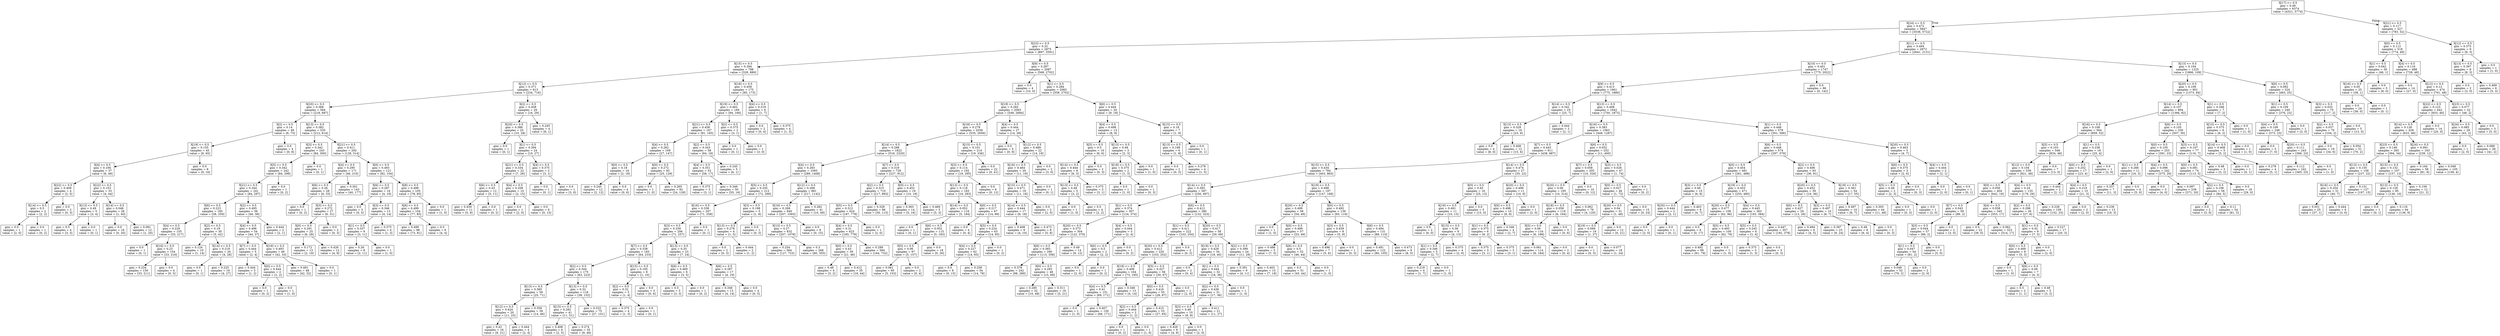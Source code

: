 digraph Tree {
node [shape=box] ;
0 [label="X[17] <= 0.5\ngini = 0.49\nsamples = 6374\nvalue = [4321, 5774]"] ;
1 [label="X[24] <= 0.5\ngini = 0.472\nsamples = 5847\nvalue = [3538, 5722]"] ;
0 -> 1 [labeldistance=2.5, labelangle=45, headlabel="True"] ;
2 [label="X[23] <= 0.5\ngini = 0.32\nsamples = 2875\nvalue = [897, 3591]"] ;
1 -> 2 ;
3 [label="X[15] <= 0.5\ngini = 0.394\nsamples = 788\nvalue = [329, 889]"] ;
2 -> 3 ;
4 [label="X[12] <= 0.5\ngini = 0.371\nsamples = 613\nvalue = [234, 716]"] ;
3 -> 4 ;
5 [label="X[20] <= 0.5\ngini = 0.366\nsamples = 584\nvalue = [218, 687]"] ;
4 -> 5 ;
6 [label="X[2] <= 0.5\ngini = 0.14\nsamples = 49\nvalue = [6, 73]"] ;
5 -> 6 ;
7 [label="X[19] <= 0.5\ngini = 0.155\nsamples = 45\nvalue = [6, 65]"] ;
6 -> 7 ;
8 [label="X[4] <= 0.5\ngini = 0.194\nsamples = 37\nvalue = [6, 49]"] ;
7 -> 8 ;
9 [label="X[22] <= 0.5\ngini = 0.408\nsamples = 4\nvalue = [2, 5]"] ;
8 -> 9 ;
10 [label="X[14] <= 0.5\ngini = 0.5\nsamples = 2\nvalue = [2, 2]"] ;
9 -> 10 ;
11 [label="gini = 0.0\nsamples = 1\nvalue = [2, 0]"] ;
10 -> 11 ;
12 [label="gini = 0.0\nsamples = 1\nvalue = [0, 2]"] ;
10 -> 12 ;
13 [label="gini = 0.0\nsamples = 2\nvalue = [0, 3]"] ;
9 -> 13 ;
14 [label="X[22] <= 0.5\ngini = 0.153\nsamples = 33\nvalue = [4, 44]"] ;
8 -> 14 ;
15 [label="X[13] <= 0.5\ngini = 0.49\nsamples = 5\nvalue = [3, 4]"] ;
14 -> 15 ;
16 [label="gini = 0.5\nsamples = 4\nvalue = [3, 3]"] ;
15 -> 16 ;
17 [label="gini = 0.0\nsamples = 1\nvalue = [0, 1]"] ;
15 -> 17 ;
18 [label="X[14] <= 0.5\ngini = 0.048\nsamples = 28\nvalue = [1, 40]"] ;
14 -> 18 ;
19 [label="gini = 0.0\nsamples = 16\nvalue = [0, 20]"] ;
18 -> 19 ;
20 [label="gini = 0.091\nsamples = 12\nvalue = [1, 20]"] ;
18 -> 20 ;
21 [label="gini = 0.0\nsamples = 8\nvalue = [0, 16]"] ;
7 -> 21 ;
22 [label="gini = 0.0\nsamples = 4\nvalue = [0, 8]"] ;
6 -> 22 ;
23 [label="X[13] <= 0.5\ngini = 0.382\nsamples = 535\nvalue = [212, 614]"] ;
5 -> 23 ;
24 [label="X[3] <= 0.5\ngini = 0.342\nsamples = 243\nvalue = [84, 300]"] ;
23 -> 24 ;
25 [label="X[5] <= 0.5\ngini = 0.342\nsamples = 242\nvalue = [84, 299]"] ;
24 -> 25 ;
26 [label="X[21] <= 0.5\ngini = 0.344\nsamples = 241\nvalue = [84, 297]"] ;
25 -> 26 ;
27 [label="X[6] <= 0.5\ngini = 0.223\nsamples = 185\nvalue = [38, 259]"] ;
26 -> 27 ;
28 [label="X[4] <= 0.5\ngini = 0.229\nsamples = 155\nvalue = [33, 217]"] ;
27 -> 28 ;
29 [label="gini = 0.0\nsamples = 1\nvalue = [0, 1]"] ;
28 -> 29 ;
30 [label="X[16] <= 0.5\ngini = 0.23\nsamples = 154\nvalue = [33, 216]"] ;
28 -> 30 ;
31 [label="gini = 0.234\nsamples = 150\nvalue = [33, 211]"] ;
30 -> 31 ;
32 [label="gini = 0.0\nsamples = 4\nvalue = [0, 5]"] ;
30 -> 32 ;
33 [label="X[2] <= 0.5\ngini = 0.19\nsamples = 30\nvalue = [5, 42]"] ;
27 -> 33 ;
34 [label="gini = 0.124\nsamples = 10\nvalue = [1, 14]"] ;
33 -> 34 ;
35 [label="X[14] <= 0.5\ngini = 0.219\nsamples = 20\nvalue = [4, 28]"] ;
33 -> 35 ;
36 [label="gini = 0.0\nsamples = 1\nvalue = [0, 1]"] ;
35 -> 36 ;
37 [label="gini = 0.225\nsamples = 19\nvalue = [4, 27]"] ;
35 -> 37 ;
38 [label="X[2] <= 0.5\ngini = 0.495\nsamples = 56\nvalue = [46, 38]"] ;
26 -> 38 ;
39 [label="X[4] <= 0.5\ngini = 0.496\nsamples = 54\nvalue = [44, 37]"] ;
38 -> 39 ;
40 [label="X[7] <= 0.5\ngini = 0.444\nsamples = 5\nvalue = [2, 4]"] ;
39 -> 40 ;
41 [label="gini = 0.444\nsamples = 3\nvalue = [1, 2]"] ;
40 -> 41 ;
42 [label="X[0] <= 0.5\ngini = 0.444\nsamples = 2\nvalue = [1, 2]"] ;
40 -> 42 ;
43 [label="gini = 0.0\nsamples = 1\nvalue = [0, 2]"] ;
42 -> 43 ;
44 [label="gini = 0.0\nsamples = 1\nvalue = [1, 0]"] ;
42 -> 44 ;
45 [label="X[16] <= 0.5\ngini = 0.493\nsamples = 49\nvalue = [42, 33]"] ;
39 -> 45 ;
46 [label="gini = 0.491\nsamples = 48\nvalue = [42, 32]"] ;
45 -> 46 ;
47 [label="gini = 0.0\nsamples = 1\nvalue = [0, 1]"] ;
45 -> 47 ;
48 [label="gini = 0.444\nsamples = 2\nvalue = [2, 1]"] ;
38 -> 48 ;
49 [label="gini = 0.0\nsamples = 1\nvalue = [0, 2]"] ;
25 -> 49 ;
50 [label="gini = 0.0\nsamples = 1\nvalue = [0, 1]"] ;
24 -> 50 ;
51 [label="X[21] <= 0.5\ngini = 0.411\nsamples = 292\nvalue = [128, 314]"] ;
23 -> 51 ;
52 [label="X[4] <= 0.5\ngini = 0.295\nsamples = 171\nvalue = [46, 210]"] ;
51 -> 52 ;
53 [label="X[6] <= 0.5\ngini = 0.26\nsamples = 28\nvalue = [6, 33]"] ;
52 -> 53 ;
54 [label="gini = 0.0\nsamples = 1\nvalue = [0, 2]"] ;
53 -> 54 ;
55 [label="X[3] <= 0.5\ngini = 0.272\nsamples = 27\nvalue = [6, 31]"] ;
53 -> 55 ;
56 [label="X[0] <= 0.5\ngini = 0.291\nsamples = 25\nvalue = [6, 28]"] ;
55 -> 56 ;
57 [label="gini = 0.172\nsamples = 13\nvalue = [2, 19]"] ;
56 -> 57 ;
58 [label="gini = 0.426\nsamples = 12\nvalue = [4, 9]"] ;
56 -> 58 ;
59 [label="gini = 0.0\nsamples = 2\nvalue = [0, 3]"] ;
55 -> 59 ;
60 [label="gini = 0.301\nsamples = 143\nvalue = [40, 177]"] ;
52 -> 60 ;
61 [label="X[0] <= 0.5\ngini = 0.493\nsamples = 121\nvalue = [82, 104]"] ;
51 -> 61 ;
62 [label="X[6] <= 0.5\ngini = 0.287\nsamples = 16\nvalue = [4, 19]"] ;
61 -> 62 ;
63 [label="gini = 0.0\nsamples = 3\nvalue = [0, 5]"] ;
62 -> 63 ;
64 [label="X[3] <= 0.5\ngini = 0.346\nsamples = 13\nvalue = [4, 14]"] ;
62 -> 64 ;
65 [label="X[1] <= 0.5\ngini = 0.337\nsamples = 9\nvalue = [3, 11]"] ;
64 -> 65 ;
66 [label="gini = 0.26\nsamples = 8\nvalue = [2, 11]"] ;
65 -> 66 ;
67 [label="gini = 0.0\nsamples = 1\nvalue = [1, 0]"] ;
65 -> 67 ;
68 [label="gini = 0.375\nsamples = 4\nvalue = [1, 3]"] ;
64 -> 68 ;
69 [label="X[8] <= 0.5\ngini = 0.499\nsamples = 105\nvalue = [78, 85]"] ;
61 -> 69 ;
70 [label="X[6] <= 0.5\ngini = 0.499\nsamples = 104\nvalue = [77, 85]"] ;
69 -> 70 ;
71 [label="gini = 0.499\nsamples = 98\nvalue = [73, 81]"] ;
70 -> 71 ;
72 [label="gini = 0.5\nsamples = 6\nvalue = [4, 4]"] ;
70 -> 72 ;
73 [label="gini = 0.0\nsamples = 1\nvalue = [1, 0]"] ;
69 -> 73 ;
74 [label="X[2] <= 0.5\ngini = 0.458\nsamples = 29\nvalue = [16, 29]"] ;
4 -> 74 ;
75 [label="X[20] <= 0.5\ngini = 0.388\nsamples = 25\nvalue = [10, 28]"] ;
74 -> 75 ;
76 [label="gini = 0.0\nsamples = 1\nvalue = [0, 1]"] ;
75 -> 76 ;
77 [label="X[1] <= 0.5\ngini = 0.394\nsamples = 24\nvalue = [10, 27]"] ;
75 -> 77 ;
78 [label="X[21] <= 0.5\ngini = 0.334\nsamples = 22\nvalue = [7, 26]"] ;
77 -> 78 ;
79 [label="X[6] <= 0.5\ngini = 0.43\nsamples = 12\nvalue = [5, 11]"] ;
78 -> 79 ;
80 [label="gini = 0.459\nsamples = 11\nvalue = [5, 9]"] ;
79 -> 80 ;
81 [label="gini = 0.0\nsamples = 1\nvalue = [0, 2]"] ;
79 -> 81 ;
82 [label="X[4] <= 0.5\ngini = 0.208\nsamples = 10\nvalue = [2, 15]"] ;
78 -> 82 ;
83 [label="gini = 0.0\nsamples = 1\nvalue = [2, 0]"] ;
82 -> 83 ;
84 [label="gini = 0.0\nsamples = 9\nvalue = [0, 15]"] ;
82 -> 84 ;
85 [label="X[4] <= 0.5\ngini = 0.375\nsamples = 2\nvalue = [3, 1]"] ;
77 -> 85 ;
86 [label="gini = 0.0\nsamples = 1\nvalue = [0, 1]"] ;
85 -> 86 ;
87 [label="gini = 0.0\nsamples = 1\nvalue = [3, 0]"] ;
85 -> 87 ;
88 [label="gini = 0.245\nsamples = 4\nvalue = [6, 1]"] ;
74 -> 88 ;
89 [label="X[18] <= 0.5\ngini = 0.458\nsamples = 175\nvalue = [95, 173]"] ;
3 -> 89 ;
90 [label="X[19] <= 0.5\ngini = 0.462\nsamples = 169\nvalue = [94, 166]"] ;
89 -> 90 ;
91 [label="X[21] <= 0.5\ngini = 0.458\nsamples = 167\nvalue = [91, 165]"] ;
90 -> 91 ;
92 [label="X[4] <= 0.5\ngini = 0.262\nsamples = 109\nvalue = [27, 147]"] ;
91 -> 92 ;
93 [label="X[0] <= 0.5\ngini = 0.18\nsamples = 16\nvalue = [2, 18]"] ;
92 -> 93 ;
94 [label="gini = 0.245\nsamples = 12\nvalue = [2, 12]"] ;
93 -> 94 ;
95 [label="gini = 0.0\nsamples = 4\nvalue = [0, 6]"] ;
93 -> 95 ;
96 [label="X[0] <= 0.5\ngini = 0.272\nsamples = 93\nvalue = [25, 129]"] ;
92 -> 96 ;
97 [label="gini = 0.0\nsamples = 1\nvalue = [1, 0]"] ;
96 -> 97 ;
98 [label="gini = 0.265\nsamples = 92\nvalue = [24, 129]"] ;
96 -> 98 ;
99 [label="X[2] <= 0.5\ngini = 0.343\nsamples = 58\nvalue = [64, 18]"] ;
91 -> 99 ;
100 [label="X[4] <= 0.5\ngini = 0.351\nsamples = 53\nvalue = [58, 17]"] ;
99 -> 100 ;
101 [label="gini = 0.375\nsamples = 3\nvalue = [3, 1]"] ;
100 -> 101 ;
102 [label="gini = 0.349\nsamples = 50\nvalue = [55, 16]"] ;
100 -> 102 ;
103 [label="gini = 0.245\nsamples = 5\nvalue = [6, 1]"] ;
99 -> 103 ;
104 [label="X[2] <= 0.5\ngini = 0.375\nsamples = 2\nvalue = [3, 1]"] ;
90 -> 104 ;
105 [label="gini = 0.0\nsamples = 1\nvalue = [0, 1]"] ;
104 -> 105 ;
106 [label="gini = 0.0\nsamples = 1\nvalue = [3, 0]"] ;
104 -> 106 ;
107 [label="X[4] <= 0.5\ngini = 0.219\nsamples = 6\nvalue = [1, 7]"] ;
89 -> 107 ;
108 [label="gini = 0.0\nsamples = 2\nvalue = [0, 4]"] ;
107 -> 108 ;
109 [label="gini = 0.375\nsamples = 4\nvalue = [1, 3]"] ;
107 -> 109 ;
110 [label="X[9] <= 0.5\ngini = 0.287\nsamples = 2087\nvalue = [568, 2702]"] ;
2 -> 110 ;
111 [label="gini = 0.0\nsamples = 4\nvalue = [10, 0]"] ;
110 -> 111 ;
112 [label="X[1] <= 0.5\ngini = 0.284\nsamples = 2083\nvalue = [558, 2702]"] ;
110 -> 112 ;
113 [label="X[19] <= 0.5\ngini = 0.282\nsamples = 2063\nvalue = [549, 2684]"] ;
112 -> 113 ;
114 [label="X[18] <= 0.5\ngini = 0.279\nsamples = 2036\nvalue = [535, 2656]"] ;
113 -> 114 ;
115 [label="X[14] <= 0.5\ngini = 0.298\nsamples = 1822\nvalue = [516, 2320]"] ;
114 -> 115 ;
116 [label="X[4] <= 0.5\ngini = 0.283\nsamples = 1093\nvalue = [289, 1408]"] ;
115 -> 116 ;
117 [label="X[5] <= 0.5\ngini = 0.335\nsamples = 212\nvalue = [72, 266]"] ;
116 -> 117 ;
118 [label="X[16] <= 0.5\ngini = 0.338\nsamples = 207\nvalue = [71, 258]"] ;
117 -> 118 ;
119 [label="X[3] <= 0.5\ngini = 0.339\nsamples = 206\nvalue = [71, 257]"] ;
118 -> 119 ;
120 [label="X[7] <= 0.5\ngini = 0.338\nsamples = 183\nvalue = [64, 233]"] ;
119 -> 120 ;
121 [label="X[2] <= 0.5\ngini = 0.344\nsamples = 175\nvalue = [63, 223]"] ;
120 -> 121 ;
122 [label="X[13] <= 0.5\ngini = 0.385\nsamples = 59\nvalue = [25, 71]"] ;
121 -> 122 ;
123 [label="X[12] <= 0.5\ngini = 0.424\nsamples = 20\nvalue = [11, 25]"] ;
122 -> 123 ;
124 [label="gini = 0.42\nsamples = 16\nvalue = [9, 21]"] ;
123 -> 124 ;
125 [label="gini = 0.444\nsamples = 4\nvalue = [2, 4]"] ;
123 -> 125 ;
126 [label="gini = 0.358\nsamples = 39\nvalue = [14, 46]"] ;
122 -> 126 ;
127 [label="X[13] <= 0.5\ngini = 0.32\nsamples = 116\nvalue = [38, 152]"] ;
121 -> 127 ;
128 [label="X[15] <= 0.5\ngini = 0.292\nsamples = 41\nvalue = [11, 51]"] ;
127 -> 128 ;
129 [label="gini = 0.408\nsamples = 6\nvalue = [2, 5]"] ;
128 -> 129 ;
130 [label="gini = 0.274\nsamples = 35\nvalue = [9, 46]"] ;
128 -> 130 ;
131 [label="gini = 0.333\nsamples = 75\nvalue = [27, 101]"] ;
127 -> 131 ;
132 [label="X[15] <= 0.5\ngini = 0.165\nsamples = 8\nvalue = [1, 10]"] ;
120 -> 132 ;
133 [label="X[2] <= 0.5\ngini = 0.32\nsamples = 5\nvalue = [1, 4]"] ;
132 -> 133 ;
134 [label="gini = 0.375\nsamples = 4\nvalue = [1, 3]"] ;
133 -> 134 ;
135 [label="gini = 0.0\nsamples = 1\nvalue = [0, 1]"] ;
133 -> 135 ;
136 [label="gini = 0.0\nsamples = 3\nvalue = [0, 6]"] ;
132 -> 136 ;
137 [label="X[13] <= 0.5\ngini = 0.35\nsamples = 23\nvalue = [7, 24]"] ;
119 -> 137 ;
138 [label="X[6] <= 0.5\ngini = 0.469\nsamples = 6\nvalue = [3, 5]"] ;
137 -> 138 ;
139 [label="gini = 0.5\nsamples = 5\nvalue = [3, 3]"] ;
138 -> 139 ;
140 [label="gini = 0.0\nsamples = 1\nvalue = [0, 2]"] ;
138 -> 140 ;
141 [label="X[6] <= 0.5\ngini = 0.287\nsamples = 17\nvalue = [4, 19]"] ;
137 -> 141 ;
142 [label="gini = 0.346\nsamples = 13\nvalue = [4, 14]"] ;
141 -> 142 ;
143 [label="gini = 0.0\nsamples = 4\nvalue = [0, 5]"] ;
141 -> 143 ;
144 [label="gini = 0.0\nsamples = 1\nvalue = [0, 1]"] ;
118 -> 144 ;
145 [label="X[3] <= 0.5\ngini = 0.198\nsamples = 5\nvalue = [1, 8]"] ;
117 -> 145 ;
146 [label="X[13] <= 0.5\ngini = 0.278\nsamples = 4\nvalue = [1, 5]"] ;
145 -> 146 ;
147 [label="gini = 0.0\nsamples = 2\nvalue = [0, 3]"] ;
146 -> 147 ;
148 [label="gini = 0.444\nsamples = 2\nvalue = [1, 2]"] ;
146 -> 148 ;
149 [label="gini = 0.0\nsamples = 1\nvalue = [0, 3]"] ;
145 -> 149 ;
150 [label="X[12] <= 0.5\ngini = 0.268\nsamples = 881\nvalue = [217, 1142]"] ;
116 -> 150 ;
151 [label="X[16] <= 0.5\ngini = 0.268\nsamples = 840\nvalue = [207, 1093]"] ;
150 -> 151 ;
152 [label="X[15] <= 0.5\ngini = 0.27\nsamples = 832\nvalue = [207, 1078]"] ;
151 -> 152 ;
153 [label="gini = 0.254\nsamples = 564\nvalue = [127, 723]"] ;
152 -> 153 ;
154 [label="gini = 0.3\nsamples = 268\nvalue = [80, 355]"] ;
152 -> 154 ;
155 [label="gini = 0.0\nsamples = 8\nvalue = [0, 15]"] ;
151 -> 155 ;
156 [label="gini = 0.282\nsamples = 41\nvalue = [10, 49]"] ;
150 -> 156 ;
157 [label="X[7] <= 0.5\ngini = 0.319\nsamples = 729\nvalue = [227, 912]"] ;
115 -> 157 ;
158 [label="X[2] <= 0.5\ngini = 0.315\nsamples = 710\nvalue = [217, 893]"] ;
157 -> 158 ;
159 [label="X[5] <= 0.5\ngini = 0.312\nsamples = 624\nvalue = [187, 778]"] ;
158 -> 159 ;
160 [label="X[4] <= 0.5\ngini = 0.31\nsamples = 623\nvalue = [185, 778]"] ;
159 -> 160 ;
161 [label="X[0] <= 0.5\ngini = 0.43\nsamples = 39\nvalue = [21, 46]"] ;
160 -> 161 ;
162 [label="gini = 0.48\nsamples = 4\nvalue = [3, 2]"] ;
161 -> 162 ;
163 [label="gini = 0.412\nsamples = 35\nvalue = [18, 44]"] ;
161 -> 163 ;
164 [label="gini = 0.299\nsamples = 584\nvalue = [164, 732]"] ;
160 -> 164 ;
165 [label="gini = 0.0\nsamples = 1\nvalue = [2, 0]"] ;
159 -> 165 ;
166 [label="gini = 0.328\nsamples = 86\nvalue = [30, 115]"] ;
158 -> 166 ;
167 [label="X[0] <= 0.5\ngini = 0.452\nsamples = 19\nvalue = [10, 19]"] ;
157 -> 167 ;
168 [label="gini = 0.363\nsamples = 14\nvalue = [5, 16]"] ;
167 -> 168 ;
169 [label="gini = 0.469\nsamples = 5\nvalue = [5, 3]"] ;
167 -> 169 ;
170 [label="X[15] <= 0.5\ngini = 0.101\nsamples = 214\nvalue = [19, 336]"] ;
114 -> 170 ;
171 [label="X[3] <= 0.5\ngini = 0.114\nsamples = 192\nvalue = [19, 295]"] ;
170 -> 171 ;
172 [label="X[13] <= 0.5\ngini = 0.118\nsamples = 183\nvalue = [19, 283]"] ;
171 -> 172 ;
173 [label="X[14] <= 0.5\ngini = 0.052\nsamples = 116\nvalue = [5, 184]"] ;
172 -> 173 ;
174 [label="gini = 0.0\nsamples = 1\nvalue = [0, 1]"] ;
173 -> 174 ;
175 [label="X[6] <= 0.5\ngini = 0.052\nsamples = 115\nvalue = [5, 183]"] ;
173 -> 175 ;
176 [label="X[5] <= 0.5\ngini = 0.06\nsamples = 97\nvalue = [5, 157]"] ;
175 -> 176 ;
177 [label="gini = 0.061\nsamples = 95\nvalue = [5, 153]"] ;
176 -> 177 ;
178 [label="gini = 0.0\nsamples = 2\nvalue = [0, 4]"] ;
176 -> 178 ;
179 [label="gini = 0.0\nsamples = 18\nvalue = [0, 26]"] ;
175 -> 179 ;
180 [label="X[0] <= 0.5\ngini = 0.217\nsamples = 67\nvalue = [14, 99]"] ;
172 -> 180 ;
181 [label="gini = 0.0\nsamples = 4\nvalue = [0, 4]"] ;
180 -> 181 ;
182 [label="X[5] <= 0.5\ngini = 0.224\nsamples = 63\nvalue = [14, 95]"] ;
180 -> 182 ;
183 [label="X[4] <= 0.5\ngini = 0.227\nsamples = 62\nvalue = [14, 93]"] ;
182 -> 183 ;
184 [label="gini = 0.0\nsamples = 8\nvalue = [0, 15]"] ;
183 -> 184 ;
185 [label="gini = 0.258\nsamples = 54\nvalue = [14, 78]"] ;
183 -> 185 ;
186 [label="gini = 0.0\nsamples = 1\nvalue = [0, 2]"] ;
182 -> 186 ;
187 [label="gini = 0.0\nsamples = 9\nvalue = [0, 12]"] ;
171 -> 187 ;
188 [label="gini = 0.0\nsamples = 22\nvalue = [0, 41]"] ;
170 -> 188 ;
189 [label="X[4] <= 0.5\ngini = 0.444\nsamples = 27\nvalue = [14, 28]"] ;
113 -> 189 ;
190 [label="gini = 0.0\nsamples = 5\nvalue = [0, 9]"] ;
189 -> 190 ;
191 [label="X[12] <= 0.5\ngini = 0.489\nsamples = 22\nvalue = [14, 19]"] ;
189 -> 191 ;
192 [label="X[16] <= 0.5\ngini = 0.464\nsamples = 20\nvalue = [11, 19]"] ;
191 -> 192 ;
193 [label="X[15] <= 0.5\ngini = 0.471\nsamples = 19\nvalue = [11, 18]"] ;
192 -> 193 ;
194 [label="X[14] <= 0.5\ngini = 0.444\nsamples = 17\nvalue = [9, 18]"] ;
193 -> 194 ;
195 [label="gini = 0.408\nsamples = 9\nvalue = [4, 10]"] ;
194 -> 195 ;
196 [label="gini = 0.473\nsamples = 8\nvalue = [5, 8]"] ;
194 -> 196 ;
197 [label="gini = 0.0\nsamples = 2\nvalue = [2, 0]"] ;
193 -> 197 ;
198 [label="gini = 0.0\nsamples = 1\nvalue = [0, 1]"] ;
192 -> 198 ;
199 [label="gini = 0.0\nsamples = 2\nvalue = [3, 0]"] ;
191 -> 199 ;
200 [label="X[6] <= 0.5\ngini = 0.444\nsamples = 20\nvalue = [9, 18]"] ;
112 -> 200 ;
201 [label="X[4] <= 0.5\ngini = 0.498\nsamples = 13\nvalue = [8, 9]"] ;
200 -> 201 ;
202 [label="X[5] <= 0.5\ngini = 0.5\nsamples = 10\nvalue = [6, 6]"] ;
201 -> 202 ;
203 [label="X[14] <= 0.5\ngini = 0.444\nsamples = 8\nvalue = [6, 3]"] ;
202 -> 203 ;
204 [label="X[13] <= 0.5\ngini = 0.48\nsamples = 5\nvalue = [3, 2]"] ;
203 -> 204 ;
205 [label="gini = 0.0\nsamples = 1\nvalue = [1, 0]"] ;
204 -> 205 ;
206 [label="gini = 0.5\nsamples = 4\nvalue = [2, 2]"] ;
204 -> 206 ;
207 [label="gini = 0.375\nsamples = 3\nvalue = [3, 1]"] ;
203 -> 207 ;
208 [label="gini = 0.0\nsamples = 2\nvalue = [0, 3]"] ;
202 -> 208 ;
209 [label="X[13] <= 0.5\ngini = 0.48\nsamples = 3\nvalue = [2, 3]"] ;
201 -> 209 ;
210 [label="X[18] <= 0.5\ngini = 0.375\nsamples = 2\nvalue = [1, 3]"] ;
209 -> 210 ;
211 [label="gini = 0.0\nsamples = 1\nvalue = [1, 0]"] ;
210 -> 211 ;
212 [label="gini = 0.0\nsamples = 1\nvalue = [0, 3]"] ;
210 -> 212 ;
213 [label="gini = 0.0\nsamples = 1\nvalue = [1, 0]"] ;
209 -> 213 ;
214 [label="X[15] <= 0.5\ngini = 0.18\nsamples = 7\nvalue = [1, 9]"] ;
200 -> 214 ;
215 [label="X[13] <= 0.5\ngini = 0.198\nsamples = 6\nvalue = [1, 8]"] ;
214 -> 215 ;
216 [label="gini = 0.0\nsamples = 2\nvalue = [0, 3]"] ;
215 -> 216 ;
217 [label="gini = 0.278\nsamples = 4\nvalue = [1, 5]"] ;
215 -> 217 ;
218 [label="gini = 0.0\nsamples = 1\nvalue = [0, 1]"] ;
214 -> 218 ;
219 [label="X[11] <= 0.5\ngini = 0.494\nsamples = 2972\nvalue = [2641, 2131]"] ;
1 -> 219 ;
220 [label="X[10] <= 0.5\ngini = 0.401\nsamples = 1747\nvalue = [775, 2022]"] ;
219 -> 220 ;
221 [label="X[9] <= 0.5\ngini = 0.413\nsamples = 1661\nvalue = [775, 1880]"] ;
220 -> 221 ;
222 [label="X[14] <= 0.5\ngini = 0.342\nsamples = 19\nvalue = [25, 7]"] ;
221 -> 222 ;
223 [label="X[13] <= 0.5\ngini = 0.328\nsamples = 16\nvalue = [23, 6]"] ;
222 -> 223 ;
224 [label="gini = 0.0\nsamples = 4\nvalue = [8, 0]"] ;
223 -> 224 ;
225 [label="gini = 0.408\nsamples = 12\nvalue = [15, 6]"] ;
223 -> 225 ;
226 [label="gini = 0.444\nsamples = 3\nvalue = [2, 1]"] ;
222 -> 226 ;
227 [label="X[13] <= 0.5\ngini = 0.408\nsamples = 1642\nvalue = [750, 1873]"] ;
221 -> 227 ;
228 [label="X[16] <= 0.5\ngini = 0.383\nsamples = 1063\nvalue = [449, 1287]"] ;
227 -> 228 ;
229 [label="X[7] <= 0.5\ngini = 0.443\nsamples = 811\nvalue = [438, 887]"] ;
228 -> 229 ;
230 [label="X[15] <= 0.5\ngini = 0.434\nsamples = 784\nvalue = [403, 865]"] ;
229 -> 230 ;
231 [label="X[14] <= 0.5\ngini = 0.393\nsamples = 587\nvalue = [256, 697]"] ;
230 -> 231 ;
232 [label="X[1] <= 0.5\ngini = 0.374\nsamples = 307\nvalue = [124, 374]"] ;
231 -> 232 ;
233 [label="X[20] <= 0.5\ngini = 0.373\nsamples = 304\nvalue = [122, 370]"] ;
232 -> 233 ;
234 [label="X[6] <= 0.5\ngini = 0.365\nsamples = 290\nvalue = [113, 358]"] ;
233 -> 234 ;
235 [label="gini = 0.378\nsamples = 242\nvalue = [98, 289]"] ;
234 -> 235 ;
236 [label="X[0] <= 0.5\ngini = 0.293\nsamples = 48\nvalue = [15, 69]"] ;
234 -> 236 ;
237 [label="gini = 0.285\nsamples = 32\nvalue = [10, 48]"] ;
236 -> 237 ;
238 [label="gini = 0.311\nsamples = 16\nvalue = [5, 21]"] ;
236 -> 238 ;
239 [label="gini = 0.49\nsamples = 14\nvalue = [9, 12]"] ;
233 -> 239 ;
240 [label="X[4] <= 0.5\ngini = 0.444\nsamples = 3\nvalue = [2, 4]"] ;
232 -> 240 ;
241 [label="X[6] <= 0.5\ngini = 0.5\nsamples = 2\nvalue = [2, 2]"] ;
240 -> 241 ;
242 [label="gini = 0.0\nsamples = 1\nvalue = [2, 0]"] ;
241 -> 242 ;
243 [label="gini = 0.0\nsamples = 1\nvalue = [0, 2]"] ;
241 -> 243 ;
244 [label="gini = 0.0\nsamples = 1\nvalue = [0, 2]"] ;
240 -> 244 ;
245 [label="X[6] <= 0.5\ngini = 0.412\nsamples = 280\nvalue = [132, 323]"] ;
231 -> 245 ;
246 [label="X[1] <= 0.5\ngini = 0.411\nsamples = 222\nvalue = [103, 254]"] ;
245 -> 246 ;
247 [label="X[20] <= 0.5\ngini = 0.412\nsamples = 220\nvalue = [103, 252]"] ;
246 -> 247 ;
248 [label="X[18] <= 0.5\ngini = 0.406\nsamples = 164\nvalue = [73, 185]"] ;
247 -> 248 ;
249 [label="X[4] <= 0.5\ngini = 0.41\nsamples = 151\nvalue = [69, 171]"] ;
248 -> 249 ;
250 [label="gini = 0.0\nsamples = 1\nvalue = [1, 0]"] ;
249 -> 250 ;
251 [label="gini = 0.407\nsamples = 150\nvalue = [68, 171]"] ;
249 -> 251 ;
252 [label="gini = 0.346\nsamples = 13\nvalue = [4, 14]"] ;
248 -> 252 ;
253 [label="X[5] <= 0.5\ngini = 0.427\nsamples = 56\nvalue = [30, 67]"] ;
247 -> 253 ;
254 [label="X[0] <= 0.5\ngini = 0.416\nsamples = 55\nvalue = [28, 67]"] ;
253 -> 254 ;
255 [label="X[2] <= 0.5\ngini = 0.444\nsamples = 2\nvalue = [1, 2]"] ;
254 -> 255 ;
256 [label="gini = 0.0\nsamples = 1\nvalue = [0, 2]"] ;
255 -> 256 ;
257 [label="gini = 0.0\nsamples = 1\nvalue = [1, 0]"] ;
255 -> 257 ;
258 [label="gini = 0.415\nsamples = 53\nvalue = [27, 65]"] ;
254 -> 258 ;
259 [label="gini = 0.0\nsamples = 1\nvalue = [2, 0]"] ;
253 -> 259 ;
260 [label="gini = 0.0\nsamples = 2\nvalue = [0, 2]"] ;
246 -> 260 ;
261 [label="X[20] <= 0.5\ngini = 0.417\nsamples = 58\nvalue = [29, 69]"] ;
245 -> 261 ;
262 [label="X[19] <= 0.5\ngini = 0.428\nsamples = 34\nvalue = [18, 40]"] ;
261 -> 262 ;
263 [label="gini = 0.0\nsamples = 2\nvalue = [0, 4]"] ;
262 -> 263 ;
264 [label="X[1] <= 0.5\ngini = 0.444\nsamples = 32\nvalue = [18, 36]"] ;
262 -> 264 ;
265 [label="X[2] <= 0.5\ngini = 0.436\nsamples = 31\nvalue = [17, 36]"] ;
264 -> 265 ;
266 [label="X[3] <= 0.5\ngini = 0.48\nsamples = 10\nvalue = [6, 9]"] ;
265 -> 266 ;
267 [label="gini = 0.426\nsamples = 9\nvalue = [4, 9]"] ;
266 -> 267 ;
268 [label="gini = 0.0\nsamples = 1\nvalue = [2, 0]"] ;
266 -> 268 ;
269 [label="gini = 0.411\nsamples = 21\nvalue = [11, 27]"] ;
265 -> 269 ;
270 [label="gini = 0.0\nsamples = 1\nvalue = [1, 0]"] ;
264 -> 270 ;
271 [label="X[2] <= 0.5\ngini = 0.399\nsamples = 24\nvalue = [11, 29]"] ;
261 -> 271 ;
272 [label="gini = 0.391\nsamples = 9\nvalue = [4, 11]"] ;
271 -> 272 ;
273 [label="gini = 0.403\nsamples = 15\nvalue = [7, 18]"] ;
271 -> 273 ;
274 [label="X[19] <= 0.5\ngini = 0.498\nsamples = 197\nvalue = [147, 168]"] ;
230 -> 274 ;
275 [label="X[20] <= 0.5\ngini = 0.499\nsamples = 58\nvalue = [54, 49]"] ;
274 -> 275 ;
276 [label="gini = 0.0\nsamples = 1\nvalue = [1, 0]"] ;
275 -> 276 ;
277 [label="X[0] <= 0.5\ngini = 0.499\nsamples = 57\nvalue = [53, 49]"] ;
275 -> 277 ;
278 [label="gini = 0.486\nsamples = 5\nvalue = [7, 5]"] ;
277 -> 278 ;
279 [label="X[6] <= 0.5\ngini = 0.5\nsamples = 52\nvalue = [46, 44]"] ;
277 -> 279 ;
280 [label="gini = 0.5\nsamples = 51\nvalue = [45, 44]"] ;
279 -> 280 ;
281 [label="gini = 0.0\nsamples = 1\nvalue = [1, 0]"] ;
279 -> 281 ;
282 [label="X[0] <= 0.5\ngini = 0.492\nsamples = 139\nvalue = [93, 119]"] ;
274 -> 282 ;
283 [label="X[3] <= 0.5\ngini = 0.459\nsamples = 8\nvalue = [5, 9]"] ;
282 -> 283 ;
284 [label="gini = 0.496\nsamples = 7\nvalue = [5, 6]"] ;
283 -> 284 ;
285 [label="gini = 0.0\nsamples = 1\nvalue = [0, 3]"] ;
283 -> 285 ;
286 [label="X[6] <= 0.5\ngini = 0.494\nsamples = 131\nvalue = [88, 110]"] ;
282 -> 286 ;
287 [label="gini = 0.491\nsamples = 122\nvalue = [80, 105]"] ;
286 -> 287 ;
288 [label="gini = 0.473\nsamples = 9\nvalue = [8, 5]"] ;
286 -> 288 ;
289 [label="X[14] <= 0.5\ngini = 0.474\nsamples = 27\nvalue = [35, 22]"] ;
229 -> 289 ;
290 [label="X[0] <= 0.5\ngini = 0.45\nsamples = 16\nvalue = [25, 13]"] ;
289 -> 290 ;
291 [label="X[19] <= 0.5\ngini = 0.491\nsamples = 11\nvalue = [10, 13]"] ;
290 -> 291 ;
292 [label="gini = 0.0\nsamples = 2\nvalue = [6, 0]"] ;
291 -> 292 ;
293 [label="X[15] <= 0.5\ngini = 0.36\nsamples = 9\nvalue = [4, 13]"] ;
291 -> 293 ;
294 [label="X[1] <= 0.5\ngini = 0.346\nsamples = 5\nvalue = [2, 7]"] ;
293 -> 294 ;
295 [label="gini = 0.219\nsamples = 4\nvalue = [1, 7]"] ;
294 -> 295 ;
296 [label="gini = 0.0\nsamples = 1\nvalue = [1, 0]"] ;
294 -> 296 ;
297 [label="gini = 0.375\nsamples = 4\nvalue = [2, 6]"] ;
293 -> 297 ;
298 [label="gini = 0.0\nsamples = 5\nvalue = [15, 0]"] ;
290 -> 298 ;
299 [label="X[20] <= 0.5\ngini = 0.499\nsamples = 11\nvalue = [10, 9]"] ;
289 -> 299 ;
300 [label="X[0] <= 0.5\ngini = 0.498\nsamples = 10\nvalue = [8, 9]"] ;
299 -> 300 ;
301 [label="X[1] <= 0.5\ngini = 0.375\nsamples = 6\nvalue = [6, 2]"] ;
300 -> 301 ;
302 [label="gini = 0.375\nsamples = 3\nvalue = [3, 1]"] ;
301 -> 302 ;
303 [label="gini = 0.375\nsamples = 3\nvalue = [3, 1]"] ;
301 -> 303 ;
304 [label="gini = 0.346\nsamples = 4\nvalue = [2, 7]"] ;
300 -> 304 ;
305 [label="gini = 0.0\nsamples = 1\nvalue = [2, 0]"] ;
299 -> 305 ;
306 [label="X[6] <= 0.5\ngini = 0.052\nsamples = 252\nvalue = [11, 400]"] ;
228 -> 306 ;
307 [label="X[7] <= 0.5\ngini = 0.058\nsamples = 205\nvalue = [10, 326]"] ;
306 -> 307 ;
308 [label="X[20] <= 0.5\ngini = 0.06\nsamples = 195\nvalue = [10, 314]"] ;
307 -> 308 ;
309 [label="X[18] <= 0.5\ngini = 0.058\nsamples = 119\nvalue = [6, 194]"] ;
308 -> 309 ;
310 [label="X[5] <= 0.5\ngini = 0.06\nsamples = 116\nvalue = [6, 188]"] ;
309 -> 310 ;
311 [label="gini = 0.061\nsamples = 114\nvalue = [6, 184]"] ;
310 -> 311 ;
312 [label="gini = 0.0\nsamples = 2\nvalue = [0, 4]"] ;
310 -> 312 ;
313 [label="gini = 0.0\nsamples = 3\nvalue = [0, 6]"] ;
309 -> 313 ;
314 [label="gini = 0.062\nsamples = 76\nvalue = [4, 120]"] ;
308 -> 314 ;
315 [label="gini = 0.0\nsamples = 10\nvalue = [0, 12]"] ;
307 -> 315 ;
316 [label="X[3] <= 0.5\ngini = 0.026\nsamples = 47\nvalue = [1, 74]"] ;
306 -> 316 ;
317 [label="X[0] <= 0.5\ngini = 0.027\nsamples = 46\nvalue = [1, 72]"] ;
316 -> 317 ;
318 [label="X[20] <= 0.5\ngini = 0.04\nsamples = 31\nvalue = [1, 48]"] ;
317 -> 318 ;
319 [label="X[19] <= 0.5\ngini = 0.069\nsamples = 19\nvalue = [1, 27]"] ;
318 -> 319 ;
320 [label="gini = 0.0\nsamples = 1\nvalue = [0, 3]"] ;
319 -> 320 ;
321 [label="gini = 0.077\nsamples = 18\nvalue = [1, 24]"] ;
319 -> 321 ;
322 [label="gini = 0.0\nsamples = 12\nvalue = [0, 21]"] ;
318 -> 322 ;
323 [label="gini = 0.0\nsamples = 15\nvalue = [0, 24]"] ;
317 -> 323 ;
324 [label="gini = 0.0\nsamples = 1\nvalue = [0, 2]"] ;
316 -> 324 ;
325 [label="X[1] <= 0.5\ngini = 0.448\nsamples = 579\nvalue = [301, 586]"] ;
227 -> 325 ;
326 [label="X[6] <= 0.5\ngini = 0.448\nsamples = 574\nvalue = [297, 579]"] ;
325 -> 326 ;
327 [label="X[0] <= 0.5\ngini = 0.454\nsamples = 481\nvalue = [261, 488]"] ;
326 -> 327 ;
328 [label="X[3] <= 0.5\ngini = 0.49\nsamples = 10\nvalue = [6, 8]"] ;
327 -> 328 ;
329 [label="X[20] <= 0.5\ngini = 0.444\nsamples = 2\nvalue = [2, 1]"] ;
328 -> 329 ;
330 [label="gini = 0.0\nsamples = 1\nvalue = [2, 0]"] ;
329 -> 330 ;
331 [label="gini = 0.0\nsamples = 1\nvalue = [0, 1]"] ;
329 -> 331 ;
332 [label="gini = 0.463\nsamples = 8\nvalue = [4, 7]"] ;
328 -> 332 ;
333 [label="X[19] <= 0.5\ngini = 0.453\nsamples = 471\nvalue = [255, 480]"] ;
327 -> 333 ;
334 [label="X[20] <= 0.5\ngini = 0.477\nsamples = 108\nvalue = [62, 96]"] ;
333 -> 334 ;
335 [label="gini = 0.0\nsamples = 8\nvalue = [0, 17]"] ;
334 -> 335 ;
336 [label="X[5] <= 0.5\ngini = 0.493\nsamples = 100\nvalue = [62, 79]"] ;
334 -> 336 ;
337 [label="gini = 0.492\nsamples = 99\nvalue = [61, 79]"] ;
336 -> 337 ;
338 [label="gini = 0.0\nsamples = 1\nvalue = [1, 0]"] ;
336 -> 338 ;
339 [label="X[4] <= 0.5\ngini = 0.445\nsamples = 363\nvalue = [193, 384]"] ;
333 -> 339 ;
340 [label="X[5] <= 0.5\ngini = 0.245\nsamples = 6\nvalue = [1, 6]"] ;
339 -> 340 ;
341 [label="gini = 0.375\nsamples = 3\nvalue = [1, 3]"] ;
340 -> 341 ;
342 [label="gini = 0.0\nsamples = 3\nvalue = [0, 3]"] ;
340 -> 342 ;
343 [label="gini = 0.447\nsamples = 357\nvalue = [192, 378]"] ;
339 -> 343 ;
344 [label="X[2] <= 0.5\ngini = 0.406\nsamples = 93\nvalue = [36, 91]"] ;
326 -> 344 ;
345 [label="X[20] <= 0.5\ngini = 0.452\nsamples = 39\nvalue = [19, 36]"] ;
344 -> 345 ;
346 [label="X[0] <= 0.5\ngini = 0.427\nsamples = 29\nvalue = [13, 29]"] ;
345 -> 346 ;
347 [label="gini = 0.494\nsamples = 6\nvalue = [4, 5]"] ;
346 -> 347 ;
348 [label="gini = 0.397\nsamples = 23\nvalue = [9, 24]"] ;
346 -> 348 ;
349 [label="X[3] <= 0.5\ngini = 0.497\nsamples = 10\nvalue = [6, 7]"] ;
345 -> 349 ;
350 [label="gini = 0.48\nsamples = 8\nvalue = [6, 4]"] ;
349 -> 350 ;
351 [label="gini = 0.0\nsamples = 2\nvalue = [0, 3]"] ;
349 -> 351 ;
352 [label="X[19] <= 0.5\ngini = 0.361\nsamples = 54\nvalue = [17, 55]"] ;
344 -> 352 ;
353 [label="gini = 0.497\nsamples = 10\nvalue = [6, 7]"] ;
352 -> 353 ;
354 [label="gini = 0.303\nsamples = 44\nvalue = [11, 48]"] ;
352 -> 354 ;
355 [label="X[20] <= 0.5\ngini = 0.463\nsamples = 5\nvalue = [4, 7]"] ;
325 -> 355 ;
356 [label="X[6] <= 0.5\ngini = 0.375\nsamples = 3\nvalue = [2, 6]"] ;
355 -> 356 ;
357 [label="X[5] <= 0.5\ngini = 0.48\nsamples = 2\nvalue = [2, 3]"] ;
356 -> 357 ;
358 [label="gini = 0.0\nsamples = 1\nvalue = [0, 3]"] ;
357 -> 358 ;
359 [label="gini = 0.0\nsamples = 1\nvalue = [2, 0]"] ;
357 -> 359 ;
360 [label="gini = 0.0\nsamples = 1\nvalue = [0, 3]"] ;
356 -> 360 ;
361 [label="X[4] <= 0.5\ngini = 0.444\nsamples = 2\nvalue = [2, 1]"] ;
355 -> 361 ;
362 [label="gini = 0.0\nsamples = 1\nvalue = [2, 0]"] ;
361 -> 362 ;
363 [label="gini = 0.0\nsamples = 1\nvalue = [0, 1]"] ;
361 -> 363 ;
364 [label="gini = 0.0\nsamples = 86\nvalue = [0, 142]"] ;
220 -> 364 ;
365 [label="X[13] <= 0.5\ngini = 0.104\nsamples = 1225\nvalue = [1866, 109]"] ;
219 -> 365 ;
366 [label="X[20] <= 0.5\ngini = 0.109\nsamples = 901\nvalue = [1373, 84]"] ;
365 -> 366 ;
367 [label="X[14] <= 0.5\ngini = 0.107\nsamples = 894\nvalue = [1366, 82]"] ;
366 -> 367 ;
368 [label="X[16] <= 0.5\ngini = 0.108\nsamples = 564\nvalue = [859, 52]"] ;
367 -> 368 ;
369 [label="X[5] <= 0.5\ngini = 0.103\nsamples = 546\nvalue = [834, 48]"] ;
368 -> 369 ;
370 [label="X[12] <= 0.5\ngini = 0.104\nsamples = 539\nvalue = [821, 48]"] ;
369 -> 370 ;
371 [label="X[0] <= 0.5\ngini = 0.056\nsamples = 404\nvalue = [642, 19]"] ;
370 -> 371 ;
372 [label="X[7] <= 0.5\ngini = 0.043\nsamples = 59\nvalue = [89, 2]"] ;
371 -> 372 ;
373 [label="X[3] <= 0.5\ngini = 0.044\nsamples = 57\nvalue = [86, 2]"] ;
372 -> 373 ;
374 [label="X[1] <= 0.5\ngini = 0.047\nsamples = 54\nvalue = [81, 2]"] ;
373 -> 374 ;
375 [label="gini = 0.048\nsamples = 52\nvalue = [79, 2]"] ;
374 -> 375 ;
376 [label="gini = 0.0\nsamples = 2\nvalue = [2, 0]"] ;
374 -> 376 ;
377 [label="gini = 0.0\nsamples = 3\nvalue = [5, 0]"] ;
373 -> 377 ;
378 [label="gini = 0.0\nsamples = 2\nvalue = [3, 0]"] ;
372 -> 378 ;
379 [label="X[4] <= 0.5\ngini = 0.058\nsamples = 345\nvalue = [553, 17]"] ;
371 -> 379 ;
380 [label="gini = 0.0\nsamples = 22\nvalue = [39, 0]"] ;
379 -> 380 ;
381 [label="gini = 0.062\nsamples = 323\nvalue = [514, 17]"] ;
379 -> 381 ;
382 [label="X[4] <= 0.5\ngini = 0.24\nsamples = 135\nvalue = [179, 29]"] ;
370 -> 382 ;
383 [label="X[2] <= 0.5\ngini = 0.298\nsamples = 26\nvalue = [27, 6]"] ;
382 -> 383 ;
384 [label="X[1] <= 0.5\ngini = 0.42\nsamples = 9\nvalue = [7, 3]"] ;
383 -> 384 ;
385 [label="X[0] <= 0.5\ngini = 0.469\nsamples = 8\nvalue = [5, 3]"] ;
384 -> 385 ;
386 [label="gini = 0.0\nsamples = 1\nvalue = [1, 0]"] ;
385 -> 386 ;
387 [label="X[6] <= 0.5\ngini = 0.49\nsamples = 7\nvalue = [4, 3]"] ;
385 -> 387 ;
388 [label="gini = 0.5\nsamples = 2\nvalue = [1, 1]"] ;
387 -> 388 ;
389 [label="gini = 0.48\nsamples = 5\nvalue = [3, 2]"] ;
387 -> 389 ;
390 [label="gini = 0.0\nsamples = 1\nvalue = [2, 0]"] ;
384 -> 390 ;
391 [label="gini = 0.227\nsamples = 17\nvalue = [20, 3]"] ;
383 -> 391 ;
392 [label="gini = 0.228\nsamples = 109\nvalue = [152, 23]"] ;
382 -> 392 ;
393 [label="gini = 0.0\nsamples = 7\nvalue = [13, 0]"] ;
369 -> 393 ;
394 [label="X[1] <= 0.5\ngini = 0.238\nsamples = 18\nvalue = [25, 4]"] ;
368 -> 394 ;
395 [label="X[0] <= 0.5\ngini = 0.252\nsamples = 17\nvalue = [23, 4]"] ;
394 -> 395 ;
396 [label="gini = 0.444\nsamples = 2\nvalue = [2, 1]"] ;
395 -> 396 ;
397 [label="X[4] <= 0.5\ngini = 0.219\nsamples = 15\nvalue = [21, 3]"] ;
395 -> 397 ;
398 [label="gini = 0.0\nsamples = 2\nvalue = [2, 0]"] ;
397 -> 398 ;
399 [label="gini = 0.236\nsamples = 13\nvalue = [19, 3]"] ;
397 -> 399 ;
400 [label="gini = 0.0\nsamples = 1\nvalue = [2, 0]"] ;
394 -> 400 ;
401 [label="X[6] <= 0.5\ngini = 0.105\nsamples = 330\nvalue = [507, 30]"] ;
367 -> 401 ;
402 [label="X[0] <= 0.5\ngini = 0.105\nsamples = 253\nvalue = [391, 23]"] ;
401 -> 402 ;
403 [label="X[1] <= 0.5\ngini = 0.266\nsamples = 11\nvalue = [16, 3]"] ;
402 -> 403 ;
404 [label="gini = 0.337\nsamples = 7\nvalue = [11, 3]"] ;
403 -> 404 ;
405 [label="gini = 0.0\nsamples = 4\nvalue = [5, 0]"] ;
403 -> 405 ;
406 [label="X[4] <= 0.5\ngini = 0.096\nsamples = 242\nvalue = [375, 20]"] ;
402 -> 406 ;
407 [label="gini = 0.0\nsamples = 3\nvalue = [4, 0]"] ;
406 -> 407 ;
408 [label="gini = 0.097\nsamples = 239\nvalue = [371, 20]"] ;
406 -> 408 ;
409 [label="X[3] <= 0.5\ngini = 0.107\nsamples = 77\nvalue = [116, 7]"] ;
401 -> 409 ;
410 [label="X[0] <= 0.5\ngini = 0.081\nsamples = 74\nvalue = [113, 5]"] ;
409 -> 410 ;
411 [label="X[2] <= 0.5\ngini = 0.106\nsamples = 56\nvalue = [84, 5]"] ;
410 -> 411 ;
412 [label="gini = 0.0\nsamples = 2\nvalue = [3, 0]"] ;
411 -> 412 ;
413 [label="gini = 0.11\nsamples = 54\nvalue = [81, 5]"] ;
411 -> 413 ;
414 [label="gini = 0.0\nsamples = 18\nvalue = [29, 0]"] ;
410 -> 414 ;
415 [label="gini = 0.48\nsamples = 3\nvalue = [3, 2]"] ;
409 -> 415 ;
416 [label="X[1] <= 0.5\ngini = 0.346\nsamples = 7\nvalue = [7, 2]"] ;
366 -> 416 ;
417 [label="X[15] <= 0.5\ngini = 0.375\nsamples = 6\nvalue = [6, 2]"] ;
416 -> 417 ;
418 [label="X[14] <= 0.5\ngini = 0.408\nsamples = 5\nvalue = [5, 2]"] ;
417 -> 418 ;
419 [label="gini = 0.0\nsamples = 1\nvalue = [0, 1]"] ;
418 -> 419 ;
420 [label="gini = 0.278\nsamples = 4\nvalue = [5, 1]"] ;
418 -> 420 ;
421 [label="gini = 0.0\nsamples = 1\nvalue = [1, 0]"] ;
417 -> 421 ;
422 [label="gini = 0.0\nsamples = 1\nvalue = [1, 0]"] ;
416 -> 422 ;
423 [label="X[6] <= 0.5\ngini = 0.092\nsamples = 324\nvalue = [493, 25]"] ;
365 -> 423 ;
424 [label="X[1] <= 0.5\ngini = 0.109\nsamples = 249\nvalue = [376, 23]"] ;
423 -> 424 ;
425 [label="X[4] <= 0.5\ngini = 0.109\nsamples = 248\nvalue = [373, 23]"] ;
424 -> 425 ;
426 [label="gini = 0.0\nsamples = 5\nvalue = [7, 0]"] ;
425 -> 426 ;
427 [label="X[20] <= 0.5\ngini = 0.111\nsamples = 243\nvalue = [366, 23]"] ;
425 -> 427 ;
428 [label="gini = 0.112\nsamples = 242\nvalue = [365, 23]"] ;
427 -> 428 ;
429 [label="gini = 0.0\nsamples = 1\nvalue = [1, 0]"] ;
427 -> 429 ;
430 [label="gini = 0.0\nsamples = 1\nvalue = [3, 0]"] ;
424 -> 430 ;
431 [label="X[3] <= 0.5\ngini = 0.033\nsamples = 75\nvalue = [117, 2]"] ;
423 -> 431 ;
432 [label="X[2] <= 0.5\ngini = 0.037\nsamples = 70\nvalue = [104, 2]"] ;
431 -> 432 ;
433 [label="gini = 0.0\nsamples = 19\nvalue = [34, 0]"] ;
432 -> 433 ;
434 [label="gini = 0.054\nsamples = 51\nvalue = [70, 2]"] ;
432 -> 434 ;
435 [label="gini = 0.0\nsamples = 5\nvalue = [13, 0]"] ;
431 -> 435 ;
436 [label="X[21] <= 0.5\ngini = 0.117\nsamples = 527\nvalue = [783, 52]"] ;
0 -> 436 [labeldistance=2.5, labelangle=-45, headlabel="False"] ;
437 [label="X[0] <= 0.5\ngini = 0.112\nsamples = 518\nvalue = [774, 49]"] ;
436 -> 437 ;
438 [label="X[1] <= 0.5\ngini = 0.042\nsamples = 30\nvalue = [46, 1]"] ;
437 -> 438 ;
439 [label="X[16] <= 0.5\ngini = 0.05\nsamples = 25\nvalue = [38, 1]"] ;
438 -> 439 ;
440 [label="gini = 0.0\nsamples = 24\nvalue = [38, 0]"] ;
439 -> 440 ;
441 [label="gini = 0.0\nsamples = 1\nvalue = [0, 1]"] ;
439 -> 441 ;
442 [label="gini = 0.0\nsamples = 5\nvalue = [8, 0]"] ;
438 -> 442 ;
443 [label="X[4] <= 0.5\ngini = 0.116\nsamples = 488\nvalue = [728, 48]"] ;
437 -> 443 ;
444 [label="gini = 0.0\nsamples = 14\nvalue = [27, 0]"] ;
443 -> 444 ;
445 [label="X[12] <= 0.5\ngini = 0.12\nsamples = 474\nvalue = [701, 48]"] ;
443 -> 445 ;
446 [label="X[22] <= 0.5\ngini = 0.123\nsamples = 442\nvalue = [653, 46]"] ;
445 -> 446 ;
447 [label="X[14] <= 0.5\ngini = 0.126\nsamples = 428\nvalue = [633, 46]"] ;
446 -> 447 ;
448 [label="X[23] <= 0.5\ngini = 0.146\nsamples = 265\nvalue = [394, 34]"] ;
447 -> 448 ;
449 [label="X[13] <= 0.5\ngini = 0.155\nsamples = 158\nvalue = [237, 22]"] ;
448 -> 449 ;
450 [label="X[16] <= 0.5\ngini = 0.254\nsamples = 31\nvalue = [40, 7]"] ;
449 -> 450 ;
451 [label="gini = 0.051\nsamples = 25\nvalue = [37, 1]"] ;
450 -> 451 ;
452 [label="gini = 0.444\nsamples = 6\nvalue = [3, 6]"] ;
450 -> 452 ;
453 [label="gini = 0.131\nsamples = 127\nvalue = [197, 15]"] ;
449 -> 453 ;
454 [label="X[15] <= 0.5\ngini = 0.132\nsamples = 107\nvalue = [157, 12]"] ;
448 -> 454 ;
455 [label="X[13] <= 0.5\ngini = 0.128\nsamples = 95\nvalue = [136, 10]"] ;
454 -> 455 ;
456 [label="gini = 0.0\nsamples = 1\nvalue = [0, 1]"] ;
455 -> 456 ;
457 [label="gini = 0.116\nsamples = 94\nvalue = [136, 9]"] ;
455 -> 457 ;
458 [label="gini = 0.159\nsamples = 12\nvalue = [21, 2]"] ;
454 -> 458 ;
459 [label="X[24] <= 0.5\ngini = 0.091\nsamples = 163\nvalue = [239, 12]"] ;
447 -> 459 ;
460 [label="gini = 0.164\nsamples = 58\nvalue = [81, 8]"] ;
459 -> 460 ;
461 [label="gini = 0.048\nsamples = 105\nvalue = [158, 4]"] ;
459 -> 461 ;
462 [label="gini = 0.0\nsamples = 14\nvalue = [20, 0]"] ;
446 -> 462 ;
463 [label="X[23] <= 0.5\ngini = 0.077\nsamples = 32\nvalue = [48, 2]"] ;
445 -> 463 ;
464 [label="X[24] <= 0.5\ngini = 0.085\nsamples = 29\nvalue = [43, 2]"] ;
463 -> 464 ;
465 [label="gini = 0.0\nsamples = 1\nvalue = [2, 0]"] ;
464 -> 465 ;
466 [label="gini = 0.089\nsamples = 28\nvalue = [41, 2]"] ;
464 -> 466 ;
467 [label="gini = 0.0\nsamples = 3\nvalue = [5, 0]"] ;
463 -> 467 ;
468 [label="X[12] <= 0.5\ngini = 0.375\nsamples = 9\nvalue = [9, 3]"] ;
436 -> 468 ;
469 [label="X[13] <= 0.5\ngini = 0.397\nsamples = 8\nvalue = [8, 3]"] ;
468 -> 469 ;
470 [label="gini = 0.0\nsamples = 2\nvalue = [3, 0]"] ;
469 -> 470 ;
471 [label="gini = 0.469\nsamples = 6\nvalue = [5, 3]"] ;
469 -> 471 ;
472 [label="gini = 0.0\nsamples = 1\nvalue = [1, 0]"] ;
468 -> 472 ;
}